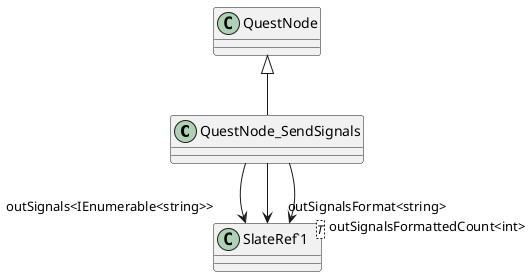@startuml
class QuestNode_SendSignals {
}
class "SlateRef`1"<T> {
}
QuestNode <|-- QuestNode_SendSignals
QuestNode_SendSignals --> "outSignals<IEnumerable<string>>" "SlateRef`1"
QuestNode_SendSignals --> "outSignalsFormat<string>" "SlateRef`1"
QuestNode_SendSignals --> "outSignalsFormattedCount<int>" "SlateRef`1"
@enduml
